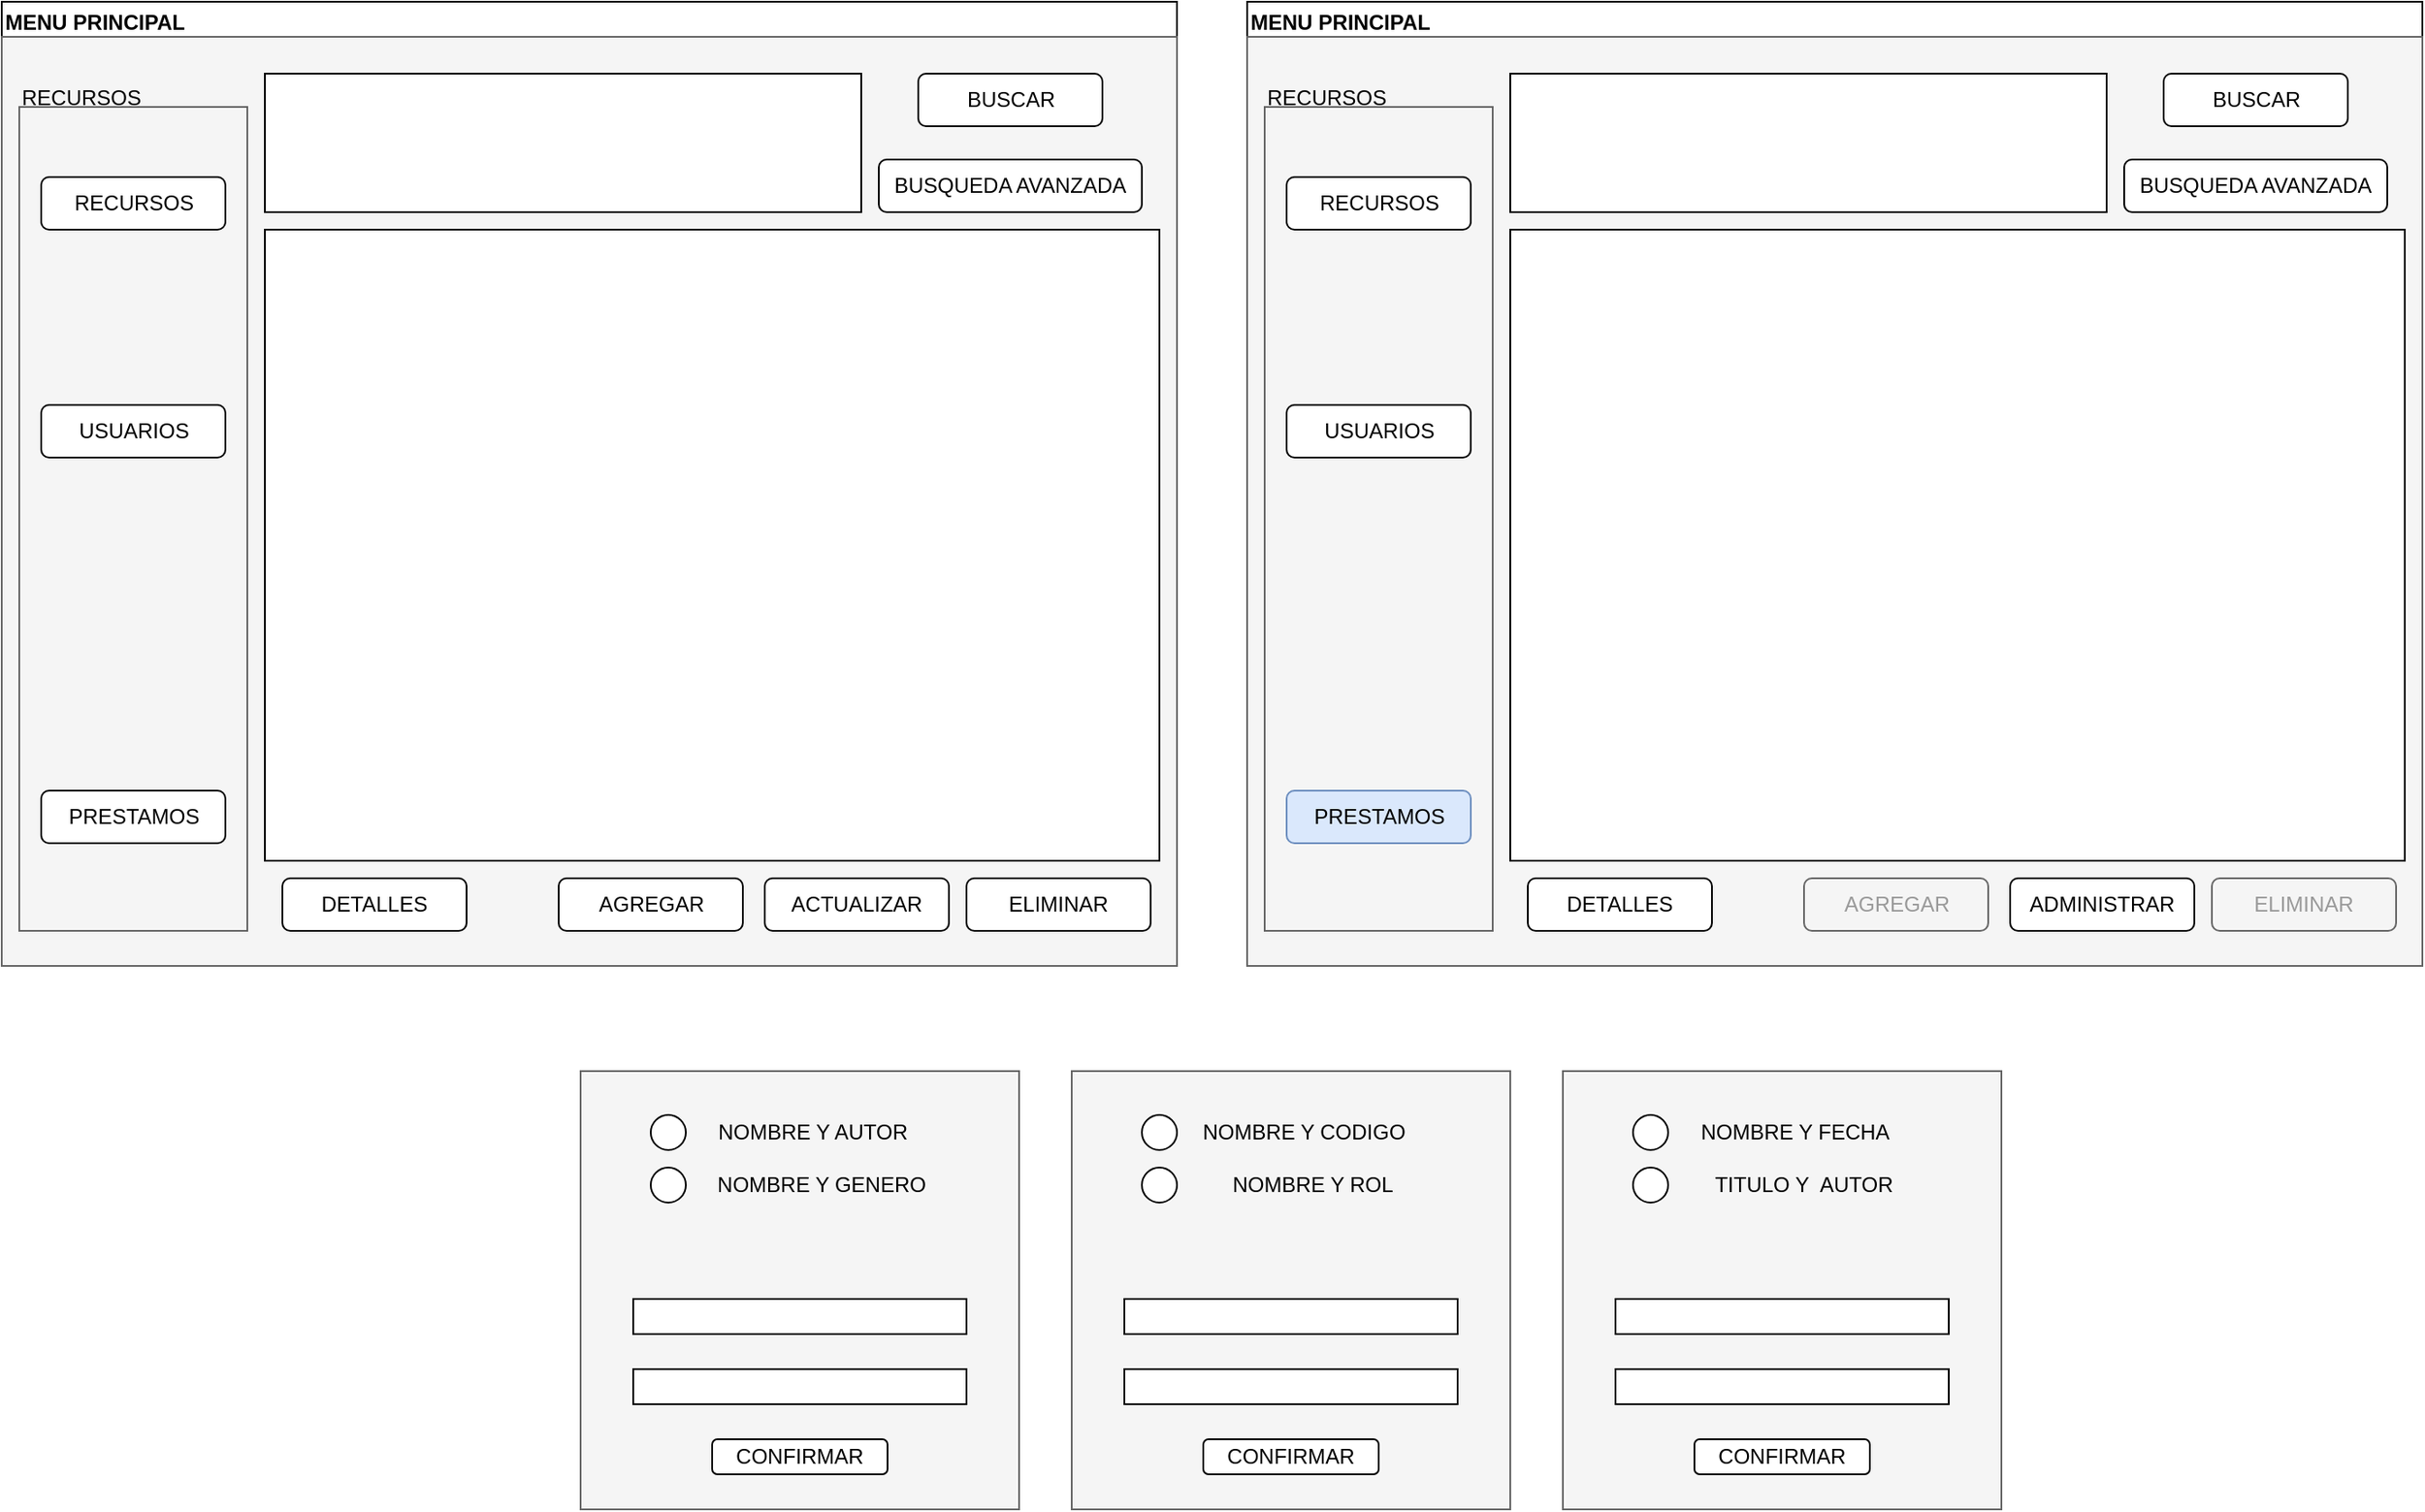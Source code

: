 <mxfile version="21.3.6" type="github" pages="4">
  <diagram name="Page-1" id="p2y-8rMxKkZ-Jx49MLJK">
    <mxGraphModel dx="1257" dy="691" grid="1" gridSize="10" guides="1" tooltips="1" connect="1" arrows="1" fold="1" page="1" pageScale="1" pageWidth="850" pageHeight="1100" math="0" shadow="0">
      <root>
        <mxCell id="0" />
        <mxCell id="1" parent="0" />
        <mxCell id="e1R8pwsaagZ0zd5Eg1Rm-1" value="MENU PRINCIPAL" style="swimlane;whiteSpace=wrap;html=1;align=left;" parent="1" vertex="1">
          <mxGeometry x="70" y="20" width="670" height="550" as="geometry" />
        </mxCell>
        <mxCell id="aypvbv0kZrJhzijsHqxg-4" value="" style="rounded=0;whiteSpace=wrap;html=1;fillColor=#f5f5f5;fontColor=#333333;strokeColor=#666666;" parent="e1R8pwsaagZ0zd5Eg1Rm-1" vertex="1">
          <mxGeometry y="20" width="670" height="530" as="geometry" />
        </mxCell>
        <mxCell id="e1R8pwsaagZ0zd5Eg1Rm-2" value="ELIMINAR" style="rounded=1;whiteSpace=wrap;html=1;" parent="e1R8pwsaagZ0zd5Eg1Rm-1" vertex="1">
          <mxGeometry x="550" y="500" width="105" height="30" as="geometry" />
        </mxCell>
        <mxCell id="r7KntZtO0pOSMeHBkpcZ-13" value="BUSQUEDA AVANZADA" style="rounded=1;whiteSpace=wrap;html=1;" parent="e1R8pwsaagZ0zd5Eg1Rm-1" vertex="1">
          <mxGeometry x="500" y="90" width="150" height="30" as="geometry" />
        </mxCell>
        <mxCell id="r7KntZtO0pOSMeHBkpcZ-11" value="BUSCAR" style="rounded=1;whiteSpace=wrap;html=1;" parent="e1R8pwsaagZ0zd5Eg1Rm-1" vertex="1">
          <mxGeometry x="522.5" y="41" width="105" height="30" as="geometry" />
        </mxCell>
        <mxCell id="e1R8pwsaagZ0zd5Eg1Rm-3" value="RECURSOS" style="text;html=1;align=center;verticalAlign=middle;resizable=0;points=[];autosize=1;strokeColor=none;fillColor=none;" parent="e1R8pwsaagZ0zd5Eg1Rm-1" vertex="1">
          <mxGeometry y="40" width="90" height="30" as="geometry" />
        </mxCell>
        <mxCell id="aypvbv0kZrJhzijsHqxg-1" value="" style="rounded=0;whiteSpace=wrap;html=1;" parent="e1R8pwsaagZ0zd5Eg1Rm-1" vertex="1">
          <mxGeometry x="150" y="41" width="340" height="79" as="geometry" />
        </mxCell>
        <mxCell id="aypvbv0kZrJhzijsHqxg-3" value="" style="rounded=0;whiteSpace=wrap;html=1;fillColor=#f5f5f5;fontColor=#333333;strokeColor=#666666;" parent="e1R8pwsaagZ0zd5Eg1Rm-1" vertex="1">
          <mxGeometry x="10" y="60" width="130" height="470" as="geometry" />
        </mxCell>
        <mxCell id="r7KntZtO0pOSMeHBkpcZ-10" value="PRESTAMOS" style="rounded=1;whiteSpace=wrap;html=1;" parent="e1R8pwsaagZ0zd5Eg1Rm-1" vertex="1">
          <mxGeometry x="22.5" y="450" width="105" height="30" as="geometry" />
        </mxCell>
        <mxCell id="r7KntZtO0pOSMeHBkpcZ-9" value="USUARIOS" style="rounded=1;whiteSpace=wrap;html=1;" parent="e1R8pwsaagZ0zd5Eg1Rm-1" vertex="1">
          <mxGeometry x="22.5" y="230" width="105" height="30" as="geometry" />
        </mxCell>
        <mxCell id="r7KntZtO0pOSMeHBkpcZ-8" value="RECURSOS" style="rounded=1;whiteSpace=wrap;html=1;" parent="e1R8pwsaagZ0zd5Eg1Rm-1" vertex="1">
          <mxGeometry x="22.5" y="100" width="105" height="30" as="geometry" />
        </mxCell>
        <mxCell id="r7KntZtO0pOSMeHBkpcZ-15" value="DETALLES" style="rounded=1;whiteSpace=wrap;html=1;" parent="1" vertex="1">
          <mxGeometry x="230" y="520" width="105" height="30" as="geometry" />
        </mxCell>
        <mxCell id="r7KntZtO0pOSMeHBkpcZ-16" value="AGREGAR" style="rounded=1;whiteSpace=wrap;html=1;" parent="1" vertex="1">
          <mxGeometry x="387.5" y="520" width="105" height="30" as="geometry" />
        </mxCell>
        <mxCell id="r7KntZtO0pOSMeHBkpcZ-17" value="ACTUALIZAR" style="rounded=1;whiteSpace=wrap;html=1;" parent="1" vertex="1">
          <mxGeometry x="505" y="520" width="105" height="30" as="geometry" />
        </mxCell>
        <mxCell id="cbf3JY-b_ZTc0W4On7gm-1" value="" style="whiteSpace=wrap;html=1;aspect=fixed;fillColor=#f5f5f5;fontColor=#333333;strokeColor=#666666;" parent="1" vertex="1">
          <mxGeometry x="400" y="630" width="250" height="250" as="geometry" />
        </mxCell>
        <mxCell id="cbf3JY-b_ZTc0W4On7gm-2" value="" style="ellipse;whiteSpace=wrap;html=1;aspect=fixed;" parent="1" vertex="1">
          <mxGeometry x="440" y="655" width="20" height="20" as="geometry" />
        </mxCell>
        <mxCell id="cbf3JY-b_ZTc0W4On7gm-3" value="" style="ellipse;whiteSpace=wrap;html=1;aspect=fixed;" parent="1" vertex="1">
          <mxGeometry x="440" y="685" width="20" height="20" as="geometry" />
        </mxCell>
        <mxCell id="cbf3JY-b_ZTc0W4On7gm-4" value="NOMBRE Y AUTOR" style="text;html=1;strokeColor=none;fillColor=none;align=center;verticalAlign=middle;whiteSpace=wrap;rounded=0;" parent="1" vertex="1">
          <mxGeometry x="455" y="650" width="155" height="30" as="geometry" />
        </mxCell>
        <mxCell id="cbf3JY-b_ZTc0W4On7gm-5" value="NOMBRE Y GENERO" style="text;html=1;strokeColor=none;fillColor=none;align=center;verticalAlign=middle;whiteSpace=wrap;rounded=0;" parent="1" vertex="1">
          <mxGeometry x="460" y="680" width="155" height="30" as="geometry" />
        </mxCell>
        <mxCell id="cbf3JY-b_ZTc0W4On7gm-9" value="" style="rounded=0;whiteSpace=wrap;html=1;" parent="1" vertex="1">
          <mxGeometry x="430" y="760" width="190" height="20" as="geometry" />
        </mxCell>
        <mxCell id="cbf3JY-b_ZTc0W4On7gm-10" value="" style="rounded=0;whiteSpace=wrap;html=1;" parent="1" vertex="1">
          <mxGeometry x="430" y="800" width="190" height="20" as="geometry" />
        </mxCell>
        <mxCell id="cbf3JY-b_ZTc0W4On7gm-11" value="CONFIRMAR" style="rounded=1;whiteSpace=wrap;html=1;" parent="1" vertex="1">
          <mxGeometry x="475" y="840" width="100" height="20" as="geometry" />
        </mxCell>
        <mxCell id="cbf3JY-b_ZTc0W4On7gm-12" value="" style="whiteSpace=wrap;html=1;aspect=fixed;fillColor=#f5f5f5;fontColor=#333333;strokeColor=#666666;" parent="1" vertex="1">
          <mxGeometry x="680" y="630" width="250" height="250" as="geometry" />
        </mxCell>
        <mxCell id="cbf3JY-b_ZTc0W4On7gm-13" value="" style="ellipse;whiteSpace=wrap;html=1;aspect=fixed;" parent="1" vertex="1">
          <mxGeometry x="720" y="655" width="20" height="20" as="geometry" />
        </mxCell>
        <mxCell id="cbf3JY-b_ZTc0W4On7gm-14" value="" style="ellipse;whiteSpace=wrap;html=1;aspect=fixed;" parent="1" vertex="1">
          <mxGeometry x="720" y="685" width="20" height="20" as="geometry" />
        </mxCell>
        <mxCell id="cbf3JY-b_ZTc0W4On7gm-15" value="NOMBRE Y CODIGO" style="text;html=1;strokeColor=none;fillColor=none;align=center;verticalAlign=middle;whiteSpace=wrap;rounded=0;" parent="1" vertex="1">
          <mxGeometry x="735" y="650" width="155" height="30" as="geometry" />
        </mxCell>
        <mxCell id="cbf3JY-b_ZTc0W4On7gm-16" value="NOMBRE Y ROL" style="text;html=1;strokeColor=none;fillColor=none;align=center;verticalAlign=middle;whiteSpace=wrap;rounded=0;" parent="1" vertex="1">
          <mxGeometry x="740" y="680" width="155" height="30" as="geometry" />
        </mxCell>
        <mxCell id="cbf3JY-b_ZTc0W4On7gm-17" value="" style="rounded=0;whiteSpace=wrap;html=1;" parent="1" vertex="1">
          <mxGeometry x="710" y="760" width="190" height="20" as="geometry" />
        </mxCell>
        <mxCell id="cbf3JY-b_ZTc0W4On7gm-18" value="" style="rounded=0;whiteSpace=wrap;html=1;" parent="1" vertex="1">
          <mxGeometry x="710" y="800" width="190" height="20" as="geometry" />
        </mxCell>
        <mxCell id="cbf3JY-b_ZTc0W4On7gm-19" value="CONFIRMAR" style="rounded=1;whiteSpace=wrap;html=1;" parent="1" vertex="1">
          <mxGeometry x="755" y="840" width="100" height="20" as="geometry" />
        </mxCell>
        <mxCell id="cbf3JY-b_ZTc0W4On7gm-20" value="" style="whiteSpace=wrap;html=1;aspect=fixed;fillColor=#f5f5f5;fontColor=#333333;strokeColor=#666666;" parent="1" vertex="1">
          <mxGeometry x="960" y="630" width="250" height="250" as="geometry" />
        </mxCell>
        <mxCell id="cbf3JY-b_ZTc0W4On7gm-21" value="" style="ellipse;whiteSpace=wrap;html=1;aspect=fixed;" parent="1" vertex="1">
          <mxGeometry x="1000" y="655" width="20" height="20" as="geometry" />
        </mxCell>
        <mxCell id="cbf3JY-b_ZTc0W4On7gm-22" value="" style="ellipse;whiteSpace=wrap;html=1;aspect=fixed;" parent="1" vertex="1">
          <mxGeometry x="1000" y="685" width="20" height="20" as="geometry" />
        </mxCell>
        <mxCell id="cbf3JY-b_ZTc0W4On7gm-23" value="NOMBRE Y FECHA" style="text;html=1;strokeColor=none;fillColor=none;align=center;verticalAlign=middle;whiteSpace=wrap;rounded=0;" parent="1" vertex="1">
          <mxGeometry x="1015" y="650" width="155" height="30" as="geometry" />
        </mxCell>
        <mxCell id="cbf3JY-b_ZTc0W4On7gm-24" value="TITULO Y&amp;nbsp; AUTOR" style="text;html=1;strokeColor=none;fillColor=none;align=center;verticalAlign=middle;whiteSpace=wrap;rounded=0;" parent="1" vertex="1">
          <mxGeometry x="1020" y="680" width="155" height="30" as="geometry" />
        </mxCell>
        <mxCell id="cbf3JY-b_ZTc0W4On7gm-25" value="" style="rounded=0;whiteSpace=wrap;html=1;" parent="1" vertex="1">
          <mxGeometry x="990" y="760" width="190" height="20" as="geometry" />
        </mxCell>
        <mxCell id="cbf3JY-b_ZTc0W4On7gm-26" value="" style="rounded=0;whiteSpace=wrap;html=1;" parent="1" vertex="1">
          <mxGeometry x="990" y="800" width="190" height="20" as="geometry" />
        </mxCell>
        <mxCell id="cbf3JY-b_ZTc0W4On7gm-27" value="CONFIRMAR" style="rounded=1;whiteSpace=wrap;html=1;" parent="1" vertex="1">
          <mxGeometry x="1035" y="840" width="100" height="20" as="geometry" />
        </mxCell>
        <mxCell id="aypvbv0kZrJhzijsHqxg-2" value="" style="rounded=0;whiteSpace=wrap;html=1;" parent="1" vertex="1">
          <mxGeometry x="220" y="150" width="510" height="360" as="geometry" />
        </mxCell>
        <mxCell id="Ot8lNoe0lopg4TvYlZFK-1" value="MENU PRINCIPAL" style="swimlane;whiteSpace=wrap;html=1;align=left;" vertex="1" parent="1">
          <mxGeometry x="780" y="20" width="670" height="550" as="geometry" />
        </mxCell>
        <mxCell id="Ot8lNoe0lopg4TvYlZFK-2" value="" style="rounded=0;whiteSpace=wrap;html=1;fillColor=#f5f5f5;fontColor=#333333;strokeColor=#666666;" vertex="1" parent="Ot8lNoe0lopg4TvYlZFK-1">
          <mxGeometry y="20" width="670" height="530" as="geometry" />
        </mxCell>
        <mxCell id="Ot8lNoe0lopg4TvYlZFK-3" value="&lt;font color=&quot;#999999&quot;&gt;ELIMINAR&lt;/font&gt;" style="rounded=1;whiteSpace=wrap;html=1;fillColor=#f5f5f5;fontColor=#333333;strokeColor=#666666;" vertex="1" parent="Ot8lNoe0lopg4TvYlZFK-1">
          <mxGeometry x="550" y="500" width="105" height="30" as="geometry" />
        </mxCell>
        <mxCell id="Ot8lNoe0lopg4TvYlZFK-4" value="BUSQUEDA AVANZADA" style="rounded=1;whiteSpace=wrap;html=1;" vertex="1" parent="Ot8lNoe0lopg4TvYlZFK-1">
          <mxGeometry x="500" y="90" width="150" height="30" as="geometry" />
        </mxCell>
        <mxCell id="Ot8lNoe0lopg4TvYlZFK-5" value="BUSCAR" style="rounded=1;whiteSpace=wrap;html=1;" vertex="1" parent="Ot8lNoe0lopg4TvYlZFK-1">
          <mxGeometry x="522.5" y="41" width="105" height="30" as="geometry" />
        </mxCell>
        <mxCell id="Ot8lNoe0lopg4TvYlZFK-6" value="RECURSOS" style="text;html=1;align=center;verticalAlign=middle;resizable=0;points=[];autosize=1;strokeColor=none;fillColor=none;" vertex="1" parent="Ot8lNoe0lopg4TvYlZFK-1">
          <mxGeometry y="40" width="90" height="30" as="geometry" />
        </mxCell>
        <mxCell id="Ot8lNoe0lopg4TvYlZFK-7" value="" style="rounded=0;whiteSpace=wrap;html=1;" vertex="1" parent="Ot8lNoe0lopg4TvYlZFK-1">
          <mxGeometry x="150" y="41" width="340" height="79" as="geometry" />
        </mxCell>
        <mxCell id="Ot8lNoe0lopg4TvYlZFK-8" value="" style="rounded=0;whiteSpace=wrap;html=1;fillColor=#f5f5f5;fontColor=#333333;strokeColor=#666666;" vertex="1" parent="Ot8lNoe0lopg4TvYlZFK-1">
          <mxGeometry x="10" y="60" width="130" height="470" as="geometry" />
        </mxCell>
        <mxCell id="Ot8lNoe0lopg4TvYlZFK-9" value="PRESTAMOS" style="rounded=1;whiteSpace=wrap;html=1;fillColor=#dae8fc;strokeColor=#6c8ebf;" vertex="1" parent="Ot8lNoe0lopg4TvYlZFK-1">
          <mxGeometry x="22.5" y="450" width="105" height="30" as="geometry" />
        </mxCell>
        <mxCell id="Ot8lNoe0lopg4TvYlZFK-10" value="USUARIOS" style="rounded=1;whiteSpace=wrap;html=1;" vertex="1" parent="Ot8lNoe0lopg4TvYlZFK-1">
          <mxGeometry x="22.5" y="230" width="105" height="30" as="geometry" />
        </mxCell>
        <mxCell id="Ot8lNoe0lopg4TvYlZFK-11" value="RECURSOS" style="rounded=1;whiteSpace=wrap;html=1;" vertex="1" parent="Ot8lNoe0lopg4TvYlZFK-1">
          <mxGeometry x="22.5" y="100" width="105" height="30" as="geometry" />
        </mxCell>
        <mxCell id="Ot8lNoe0lopg4TvYlZFK-12" value="DETALLES" style="rounded=1;whiteSpace=wrap;html=1;" vertex="1" parent="1">
          <mxGeometry x="940" y="520" width="105" height="30" as="geometry" />
        </mxCell>
        <mxCell id="Ot8lNoe0lopg4TvYlZFK-13" value="&lt;font color=&quot;#999999&quot;&gt;AGREGAR&lt;/font&gt;" style="rounded=1;whiteSpace=wrap;html=1;fillColor=#f5f5f5;fontColor=#333333;strokeColor=#666666;" vertex="1" parent="1">
          <mxGeometry x="1097.5" y="520" width="105" height="30" as="geometry" />
        </mxCell>
        <mxCell id="Ot8lNoe0lopg4TvYlZFK-14" value="ADMINISTRAR" style="rounded=1;whiteSpace=wrap;html=1;" vertex="1" parent="1">
          <mxGeometry x="1215" y="520" width="105" height="30" as="geometry" />
        </mxCell>
        <mxCell id="Ot8lNoe0lopg4TvYlZFK-15" value="" style="rounded=0;whiteSpace=wrap;html=1;" vertex="1" parent="1">
          <mxGeometry x="930" y="150" width="510" height="360" as="geometry" />
        </mxCell>
      </root>
    </mxGraphModel>
  </diagram>
  <diagram id="Cwyx7qdMEw64Erm2g7AV" name="Página-2">
    <mxGraphModel dx="603" dy="790" grid="1" gridSize="10" guides="1" tooltips="1" connect="1" arrows="1" fold="1" page="1" pageScale="1" pageWidth="1169" pageHeight="827" math="0" shadow="0">
      <root>
        <mxCell id="0" />
        <mxCell id="1" parent="0" />
        <mxCell id="kxKO_Qey3Hu4dv2K8GUY-10" value="AGREGAR RECURSO" style="swimlane;whiteSpace=wrap;html=1;align=left;" parent="1" vertex="1">
          <mxGeometry x="40" y="20" width="440" height="580" as="geometry" />
        </mxCell>
        <mxCell id="D5sINFcptBmj8Q956cNk-6" value="" style="rounded=0;whiteSpace=wrap;html=1;fillColor=#f5f5f5;fontColor=#333333;strokeColor=#666666;" parent="kxKO_Qey3Hu4dv2K8GUY-10" vertex="1">
          <mxGeometry y="20" width="440" height="560" as="geometry" />
        </mxCell>
        <mxCell id="tMp3sEczq6q7P3EdP2Xe-2" value="TITULO:" style="text;html=1;strokeColor=none;fillColor=none;align=center;verticalAlign=middle;whiteSpace=wrap;rounded=0;" parent="kxKO_Qey3Hu4dv2K8GUY-10" vertex="1">
          <mxGeometry x="190" y="100" width="60" height="30" as="geometry" />
        </mxCell>
        <mxCell id="tMp3sEczq6q7P3EdP2Xe-3" value="" style="rounded=0;whiteSpace=wrap;html=1;" parent="kxKO_Qey3Hu4dv2K8GUY-10" vertex="1">
          <mxGeometry x="40" y="130" width="360" height="30" as="geometry" />
        </mxCell>
        <mxCell id="tMp3sEczq6q7P3EdP2Xe-4" value="AUTOR(ES):" style="text;html=1;strokeColor=none;fillColor=none;align=center;verticalAlign=middle;whiteSpace=wrap;rounded=0;" parent="kxKO_Qey3Hu4dv2K8GUY-10" vertex="1">
          <mxGeometry x="190" y="170" width="60" height="30" as="geometry" />
        </mxCell>
        <mxCell id="tMp3sEczq6q7P3EdP2Xe-5" value="" style="rounded=0;whiteSpace=wrap;html=1;" parent="kxKO_Qey3Hu4dv2K8GUY-10" vertex="1">
          <mxGeometry x="40" y="200" width="360" height="30" as="geometry" />
        </mxCell>
        <mxCell id="tMp3sEczq6q7P3EdP2Xe-6" value="GENERO(S):" style="text;html=1;strokeColor=none;fillColor=none;align=center;verticalAlign=middle;whiteSpace=wrap;rounded=0;" parent="kxKO_Qey3Hu4dv2K8GUY-10" vertex="1">
          <mxGeometry x="190" y="283" width="60" height="30" as="geometry" />
        </mxCell>
        <mxCell id="tMp3sEczq6q7P3EdP2Xe-7" value="" style="rounded=0;whiteSpace=wrap;html=1;" parent="kxKO_Qey3Hu4dv2K8GUY-10" vertex="1">
          <mxGeometry x="40" y="313" width="360" height="30" as="geometry" />
        </mxCell>
        <mxCell id="tMp3sEczq6q7P3EdP2Xe-8" value="ISBN:" style="text;html=1;strokeColor=none;fillColor=none;align=center;verticalAlign=middle;whiteSpace=wrap;rounded=0;" parent="kxKO_Qey3Hu4dv2K8GUY-10" vertex="1">
          <mxGeometry x="190" y="30" width="60" height="30" as="geometry" />
        </mxCell>
        <mxCell id="tMp3sEczq6q7P3EdP2Xe-9" value="" style="rounded=0;whiteSpace=wrap;html=1;" parent="kxKO_Qey3Hu4dv2K8GUY-10" vertex="1">
          <mxGeometry x="40" y="60" width="360" height="30" as="geometry" />
        </mxCell>
        <mxCell id="tMp3sEczq6q7P3EdP2Xe-11" value="" style="rounded=0;whiteSpace=wrap;html=1;" parent="kxKO_Qey3Hu4dv2K8GUY-10" vertex="1">
          <mxGeometry x="40" y="240" width="360" height="30" as="geometry" />
        </mxCell>
        <mxCell id="tMp3sEczq6q7P3EdP2Xe-13" value="" style="rounded=0;whiteSpace=wrap;html=1;" parent="kxKO_Qey3Hu4dv2K8GUY-10" vertex="1">
          <mxGeometry x="40" y="350" width="360" height="30" as="geometry" />
        </mxCell>
        <mxCell id="kxKO_Qey3Hu4dv2K8GUY-8" value="CANCELAR" style="rounded=1;whiteSpace=wrap;html=1;" parent="kxKO_Qey3Hu4dv2K8GUY-10" vertex="1">
          <mxGeometry x="290" y="520" width="105" height="30" as="geometry" />
        </mxCell>
        <mxCell id="kxKO_Qey3Hu4dv2K8GUY-7" value="AGREGAR" style="rounded=1;whiteSpace=wrap;html=1;" parent="kxKO_Qey3Hu4dv2K8GUY-10" vertex="1">
          <mxGeometry x="40" y="520" width="105" height="30" as="geometry" />
        </mxCell>
        <mxCell id="D5sINFcptBmj8Q956cNk-3" value="ÁREAS DE CONOCIMIENTO:" style="text;html=1;strokeColor=none;fillColor=none;align=center;verticalAlign=middle;whiteSpace=wrap;rounded=0;" parent="kxKO_Qey3Hu4dv2K8GUY-10" vertex="1">
          <mxGeometry x="135" y="394" width="170" height="30" as="geometry" />
        </mxCell>
        <mxCell id="D5sINFcptBmj8Q956cNk-4" value="" style="rounded=0;whiteSpace=wrap;html=1;" parent="kxKO_Qey3Hu4dv2K8GUY-10" vertex="1">
          <mxGeometry x="40" y="424" width="360" height="30" as="geometry" />
        </mxCell>
        <mxCell id="D5sINFcptBmj8Q956cNk-5" value="" style="rounded=0;whiteSpace=wrap;html=1;" parent="kxKO_Qey3Hu4dv2K8GUY-10" vertex="1">
          <mxGeometry x="40" y="461" width="360" height="30" as="geometry" />
        </mxCell>
        <mxCell id="tMp3sEczq6q7P3EdP2Xe-14" value="EDITAR RECURSO" style="swimlane;whiteSpace=wrap;html=1;align=left;" parent="1" vertex="1">
          <mxGeometry x="620" y="20" width="440" height="540" as="geometry" />
        </mxCell>
        <mxCell id="D5sINFcptBmj8Q956cNk-7" value="" style="rounded=0;whiteSpace=wrap;html=1;fillColor=#f5f5f5;fontColor=#333333;strokeColor=#666666;" parent="tMp3sEczq6q7P3EdP2Xe-14" vertex="1">
          <mxGeometry y="20" width="440" height="520" as="geometry" />
        </mxCell>
        <mxCell id="tMp3sEczq6q7P3EdP2Xe-17" value="TITULO:" style="text;html=1;strokeColor=none;fillColor=none;align=center;verticalAlign=middle;whiteSpace=wrap;rounded=0;" parent="tMp3sEczq6q7P3EdP2Xe-14" vertex="1">
          <mxGeometry x="20" y="60" width="60" height="30" as="geometry" />
        </mxCell>
        <mxCell id="tMp3sEczq6q7P3EdP2Xe-18" value="" style="rounded=0;whiteSpace=wrap;html=1;" parent="tMp3sEczq6q7P3EdP2Xe-14" vertex="1">
          <mxGeometry x="90" y="60" width="320" height="30" as="geometry" />
        </mxCell>
        <mxCell id="tMp3sEczq6q7P3EdP2Xe-19" value="&lt;font style=&quot;font-size: 13px;&quot;&gt;Autor/es&lt;/font&gt;" style="text;html=1;strokeColor=none;fillColor=none;align=left;verticalAlign=middle;whiteSpace=wrap;rounded=0;" parent="tMp3sEczq6q7P3EdP2Xe-14" vertex="1">
          <mxGeometry x="90" y="212.5" width="60" height="30" as="geometry" />
        </mxCell>
        <mxCell id="tMp3sEczq6q7P3EdP2Xe-21" value="&lt;font style=&quot;font-size: 13px;&quot;&gt;Genero/s&lt;/font&gt;" style="text;html=1;strokeColor=none;fillColor=none;align=left;verticalAlign=middle;whiteSpace=wrap;rounded=0;" parent="tMp3sEczq6q7P3EdP2Xe-14" vertex="1">
          <mxGeometry x="90" y="257.5" width="60" height="30" as="geometry" />
        </mxCell>
        <mxCell id="tMp3sEczq6q7P3EdP2Xe-22" value="" style="rounded=0;whiteSpace=wrap;html=1;" parent="tMp3sEczq6q7P3EdP2Xe-14" vertex="1">
          <mxGeometry x="180" y="207.5" width="230" height="132.5" as="geometry" />
        </mxCell>
        <mxCell id="tMp3sEczq6q7P3EdP2Xe-23" value="ISBN:" style="text;html=1;strokeColor=none;fillColor=none;align=center;verticalAlign=middle;whiteSpace=wrap;rounded=0;" parent="tMp3sEczq6q7P3EdP2Xe-14" vertex="1">
          <mxGeometry x="20" y="110" width="60" height="30" as="geometry" />
        </mxCell>
        <mxCell id="tMp3sEczq6q7P3EdP2Xe-24" value="" style="rounded=0;whiteSpace=wrap;html=1;" parent="tMp3sEczq6q7P3EdP2Xe-14" vertex="1">
          <mxGeometry x="90" y="110" width="320" height="30" as="geometry" />
        </mxCell>
        <mxCell id="tMp3sEczq6q7P3EdP2Xe-28" value="" style="rounded=0;whiteSpace=wrap;html=1;" parent="tMp3sEczq6q7P3EdP2Xe-14" vertex="1">
          <mxGeometry x="180" y="425" width="230" height="30" as="geometry" />
        </mxCell>
        <mxCell id="DvP-O4u890_XS0A_rCz8-2" value="" style="ellipse;whiteSpace=wrap;html=1;aspect=fixed;" parent="tMp3sEczq6q7P3EdP2Xe-14" vertex="1">
          <mxGeometry x="60" y="217.5" width="20" height="20" as="geometry" />
        </mxCell>
        <mxCell id="DvP-O4u890_XS0A_rCz8-1" value="" style="ellipse;whiteSpace=wrap;html=1;aspect=fixed;" parent="tMp3sEczq6q7P3EdP2Xe-14" vertex="1">
          <mxGeometry x="60" y="262.5" width="20" height="20" as="geometry" />
        </mxCell>
        <mxCell id="DvP-O4u890_XS0A_rCz8-5" value="" style="ellipse;whiteSpace=wrap;html=1;aspect=fixed;" parent="tMp3sEczq6q7P3EdP2Xe-14" vertex="1">
          <mxGeometry x="60" y="302.5" width="20" height="20" as="geometry" />
        </mxCell>
        <mxCell id="DvP-O4u890_XS0A_rCz8-6" value="&lt;font style=&quot;font-size: 13px;&quot;&gt;Área/s&lt;/font&gt;" style="text;html=1;strokeColor=none;fillColor=none;align=left;verticalAlign=middle;whiteSpace=wrap;rounded=0;" parent="tMp3sEczq6q7P3EdP2Xe-14" vertex="1">
          <mxGeometry x="90" y="297.5" width="60" height="30" as="geometry" />
        </mxCell>
        <mxCell id="tMp3sEczq6q7P3EdP2Xe-15" value="EDITAR" style="rounded=1;whiteSpace=wrap;html=1;" parent="tMp3sEczq6q7P3EdP2Xe-14" vertex="1">
          <mxGeometry x="90" y="480" width="105" height="30" as="geometry" />
        </mxCell>
        <mxCell id="tMp3sEczq6q7P3EdP2Xe-16" value="VOLVER" style="rounded=1;whiteSpace=wrap;html=1;" parent="tMp3sEczq6q7P3EdP2Xe-14" vertex="1">
          <mxGeometry x="250" y="480" width="105" height="30" as="geometry" />
        </mxCell>
        <mxCell id="DvP-O4u890_XS0A_rCz8-7" value="Modificar" style="rounded=1;whiteSpace=wrap;html=1;" parent="tMp3sEczq6q7P3EdP2Xe-14" vertex="1">
          <mxGeometry x="30" y="425" width="105" height="30" as="geometry" />
        </mxCell>
      </root>
    </mxGraphModel>
  </diagram>
  <diagram id="3fzRjlfBtVM848RwXECG" name="Página-3">
    <mxGraphModel dx="479" dy="474" grid="1" gridSize="10" guides="1" tooltips="1" connect="1" arrows="1" fold="1" page="1" pageScale="1" pageWidth="1169" pageHeight="827" math="0" shadow="0">
      <root>
        <mxCell id="0" />
        <mxCell id="1" parent="0" />
        <mxCell id="4e3hcNfKod3oVxeld-Sy-1" value="EDITAR USUARIO" style="swimlane;whiteSpace=wrap;html=1;align=left;" parent="1" vertex="1">
          <mxGeometry x="585" y="40" width="440" height="350" as="geometry" />
        </mxCell>
        <mxCell id="E8qLLrgChFv8CGwv2vVV-2" value="" style="rounded=0;whiteSpace=wrap;html=1;fillColor=#f5f5f5;fontColor=#333333;strokeColor=#666666;" vertex="1" parent="4e3hcNfKod3oVxeld-Sy-1">
          <mxGeometry y="20" width="440" height="330" as="geometry" />
        </mxCell>
        <mxCell id="4e3hcNfKod3oVxeld-Sy-2" value="EDITAR" style="rounded=1;whiteSpace=wrap;html=1;" parent="4e3hcNfKod3oVxeld-Sy-1" vertex="1">
          <mxGeometry x="47.5" y="280" width="105" height="30" as="geometry" />
        </mxCell>
        <mxCell id="4e3hcNfKod3oVxeld-Sy-3" value="CANCELAR" style="rounded=1;whiteSpace=wrap;html=1;" parent="4e3hcNfKod3oVxeld-Sy-1" vertex="1">
          <mxGeometry x="285" y="280" width="105" height="30" as="geometry" />
        </mxCell>
        <mxCell id="4e3hcNfKod3oVxeld-Sy-4" value="NOMBRE:" style="text;html=1;strokeColor=none;fillColor=none;align=left;verticalAlign=middle;whiteSpace=wrap;rounded=0;" parent="4e3hcNfKod3oVxeld-Sy-1" vertex="1">
          <mxGeometry x="40" y="40" width="60" height="30" as="geometry" />
        </mxCell>
        <mxCell id="4e3hcNfKod3oVxeld-Sy-5" value="" style="rounded=0;whiteSpace=wrap;html=1;" parent="4e3hcNfKod3oVxeld-Sy-1" vertex="1">
          <mxGeometry x="140" y="40" width="230" height="30" as="geometry" />
        </mxCell>
        <mxCell id="4e3hcNfKod3oVxeld-Sy-6" value="CODIGO:&amp;nbsp;" style="text;html=1;strokeColor=none;fillColor=none;align=left;verticalAlign=middle;whiteSpace=wrap;rounded=0;" parent="4e3hcNfKod3oVxeld-Sy-1" vertex="1">
          <mxGeometry x="40" y="100" width="60" height="30" as="geometry" />
        </mxCell>
        <mxCell id="4e3hcNfKod3oVxeld-Sy-7" value="" style="rounded=0;whiteSpace=wrap;html=1;" parent="4e3hcNfKod3oVxeld-Sy-1" vertex="1">
          <mxGeometry x="180" y="100" width="190" height="30" as="geometry" />
        </mxCell>
        <mxCell id="_hPYEQlc5iR2hV76cgkD-1" value="TOPO DE USUARIO:" style="text;html=1;strokeColor=none;fillColor=none;align=left;verticalAlign=middle;whiteSpace=wrap;rounded=0;" parent="4e3hcNfKod3oVxeld-Sy-1" vertex="1">
          <mxGeometry x="40" y="160" width="120" height="30" as="geometry" />
        </mxCell>
        <mxCell id="_hPYEQlc5iR2hV76cgkD-2" value="" style="rounded=0;whiteSpace=wrap;html=1;" parent="4e3hcNfKod3oVxeld-Sy-1" vertex="1">
          <mxGeometry x="180" y="160" width="190" height="30" as="geometry" />
        </mxCell>
        <mxCell id="_hPYEQlc5iR2hV76cgkD-3" value="ESTADO:" style="text;html=1;strokeColor=none;fillColor=none;align=left;verticalAlign=middle;whiteSpace=wrap;rounded=0;" parent="4e3hcNfKod3oVxeld-Sy-1" vertex="1">
          <mxGeometry x="40" y="210" width="120" height="30" as="geometry" />
        </mxCell>
        <mxCell id="_hPYEQlc5iR2hV76cgkD-4" value="" style="rounded=0;whiteSpace=wrap;html=1;align=left;" parent="4e3hcNfKod3oVxeld-Sy-1" vertex="1">
          <mxGeometry x="180" y="220" width="190" height="25" as="geometry" />
        </mxCell>
        <mxCell id="_hPYEQlc5iR2hV76cgkD-5" value="" style="html=1;shadow=0;dashed=0;align=center;verticalAlign=middle;shape=mxgraph.arrows2.arrow;dy=0.6;dx=40;direction=south;notch=0;" parent="4e3hcNfKod3oVxeld-Sy-1" vertex="1">
          <mxGeometry x="355" y="222.5" width="10" height="20" as="geometry" />
        </mxCell>
        <mxCell id="4e3hcNfKod3oVxeld-Sy-32" value="AGREGAR USUARIO" style="swimlane;whiteSpace=wrap;html=1;align=left;" parent="1" vertex="1">
          <mxGeometry x="50" y="40" width="440" height="260" as="geometry" />
        </mxCell>
        <mxCell id="E8qLLrgChFv8CGwv2vVV-1" value="" style="rounded=0;whiteSpace=wrap;html=1;fillColor=#f5f5f5;fontColor=#333333;strokeColor=#666666;" vertex="1" parent="4e3hcNfKod3oVxeld-Sy-32">
          <mxGeometry y="20" width="440" height="240" as="geometry" />
        </mxCell>
        <mxCell id="4e3hcNfKod3oVxeld-Sy-33" value="AGREGAR" style="rounded=1;whiteSpace=wrap;html=1;" parent="4e3hcNfKod3oVxeld-Sy-32" vertex="1">
          <mxGeometry x="60" y="40" width="105" height="30" as="geometry" />
        </mxCell>
        <mxCell id="4e3hcNfKod3oVxeld-Sy-34" value="CANCELAR" style="rounded=1;whiteSpace=wrap;html=1;" parent="4e3hcNfKod3oVxeld-Sy-32" vertex="1">
          <mxGeometry x="271" y="40" width="105" height="30" as="geometry" />
        </mxCell>
        <mxCell id="4e3hcNfKod3oVxeld-Sy-35" value="NOMBRE:" style="text;html=1;strokeColor=none;fillColor=none;align=center;verticalAlign=middle;whiteSpace=wrap;rounded=0;" parent="4e3hcNfKod3oVxeld-Sy-32" vertex="1">
          <mxGeometry x="180" y="90" width="60" height="30" as="geometry" />
        </mxCell>
        <mxCell id="4e3hcNfKod3oVxeld-Sy-36" value="" style="rounded=0;whiteSpace=wrap;html=1;" parent="4e3hcNfKod3oVxeld-Sy-32" vertex="1">
          <mxGeometry x="40" y="120" width="360" height="30" as="geometry" />
        </mxCell>
        <mxCell id="4e3hcNfKod3oVxeld-Sy-37" value="ROL:" style="text;html=1;strokeColor=none;fillColor=none;align=center;verticalAlign=middle;whiteSpace=wrap;rounded=0;" parent="4e3hcNfKod3oVxeld-Sy-32" vertex="1">
          <mxGeometry x="180" y="160" width="60" height="30" as="geometry" />
        </mxCell>
        <mxCell id="4e3hcNfKod3oVxeld-Sy-38" value="" style="rounded=0;whiteSpace=wrap;html=1;" parent="4e3hcNfKod3oVxeld-Sy-32" vertex="1">
          <mxGeometry x="40" y="190" width="360" height="30" as="geometry" />
        </mxCell>
      </root>
    </mxGraphModel>
  </diagram>
  <diagram id="CErLLbU1nIDpDUmmBic5" name="Página-4">
    <mxGraphModel dx="479" dy="474" grid="1" gridSize="10" guides="1" tooltips="1" connect="1" arrows="1" fold="1" page="1" pageScale="1" pageWidth="1169" pageHeight="827" math="0" shadow="0">
      <root>
        <mxCell id="0" />
        <mxCell id="1" parent="0" />
        <mxCell id="Y20iW41o2ZZWx6zLnu7h-1" value="ADMINISTRAR PRESTAMOS" style="swimlane;whiteSpace=wrap;html=1;align=left;" parent="1" vertex="1">
          <mxGeometry x="480" y="30" width="370" height="320" as="geometry" />
        </mxCell>
        <mxCell id="Eg2VfLWW7AP5_7lq2KhQ-1" value="" style="rounded=0;whiteSpace=wrap;html=1;fillColor=#f5f5f5;fontColor=#333333;strokeColor=#666666;" vertex="1" parent="Y20iW41o2ZZWx6zLnu7h-1">
          <mxGeometry y="20" width="370" height="300" as="geometry" />
        </mxCell>
        <mxCell id="Y20iW41o2ZZWx6zLnu7h-2" value="CONFIRMAR" style="rounded=1;whiteSpace=wrap;html=1;" parent="Y20iW41o2ZZWx6zLnu7h-1" vertex="1">
          <mxGeometry x="52.5" y="240" width="105" height="30" as="geometry" />
        </mxCell>
        <mxCell id="Y20iW41o2ZZWx6zLnu7h-6" value="PRÉSTAMO" style="text;html=1;strokeColor=none;fillColor=none;align=center;verticalAlign=middle;whiteSpace=wrap;rounded=0;" parent="Y20iW41o2ZZWx6zLnu7h-1" vertex="1">
          <mxGeometry x="-20" y="30" width="160" height="30" as="geometry" />
        </mxCell>
        <mxCell id="Y20iW41o2ZZWx6zLnu7h-8" value="VOLVER" style="rounded=1;whiteSpace=wrap;html=1;" parent="Y20iW41o2ZZWx6zLnu7h-1" vertex="1">
          <mxGeometry x="212.5" y="240" width="105" height="30" as="geometry" />
        </mxCell>
        <mxCell id="1y2_DNcTl_-BcHoMFtcH-1" value="DEVOLUCIÓN" style="text;html=1;strokeColor=none;fillColor=none;align=center;verticalAlign=middle;whiteSpace=wrap;rounded=0;" parent="Y20iW41o2ZZWx6zLnu7h-1" vertex="1">
          <mxGeometry x="70" y="30" width="160" height="30" as="geometry" />
        </mxCell>
        <mxCell id="1y2_DNcTl_-BcHoMFtcH-2" value="" style="endArrow=none;html=1;rounded=0;" parent="Y20iW41o2ZZWx6zLnu7h-1" edge="1">
          <mxGeometry width="50" height="50" relative="1" as="geometry">
            <mxPoint x="20" y="70" as="sourcePoint" />
            <mxPoint x="360" y="70" as="targetPoint" />
            <Array as="points" />
          </mxGeometry>
        </mxCell>
        <mxCell id="1y2_DNcTl_-BcHoMFtcH-3" value="" style="endArrow=none;html=1;rounded=0;strokeWidth=2;" parent="Y20iW41o2ZZWx6zLnu7h-1" edge="1">
          <mxGeometry width="50" height="50" relative="1" as="geometry">
            <mxPoint x="105" y="70" as="sourcePoint" />
            <mxPoint x="105" y="70" as="targetPoint" />
            <Array as="points">
              <mxPoint x="195" y="70" />
            </Array>
          </mxGeometry>
        </mxCell>
        <mxCell id="LAOX9X6BorgNHLki5w8Z-1" value="Usuarios" style="text;html=1;strokeColor=none;fillColor=none;align=left;verticalAlign=middle;whiteSpace=wrap;rounded=0;" parent="Y20iW41o2ZZWx6zLnu7h-1" vertex="1">
          <mxGeometry x="72.5" y="120" width="120" height="30" as="geometry" />
        </mxCell>
        <mxCell id="LAOX9X6BorgNHLki5w8Z-2" value="&amp;nbsp;Item" style="rounded=0;whiteSpace=wrap;html=1;align=left;" parent="Y20iW41o2ZZWx6zLnu7h-1" vertex="1">
          <mxGeometry x="50" y="160" width="110" height="25" as="geometry" />
        </mxCell>
        <mxCell id="4cDoMv_3yeulJ_CzXetW-1" value="" style="html=1;shadow=0;dashed=0;align=center;verticalAlign=middle;shape=mxgraph.arrows2.arrow;dy=0.6;dx=40;direction=south;notch=0;" parent="Y20iW41o2ZZWx6zLnu7h-1" vertex="1">
          <mxGeometry x="140" y="162.5" width="10" height="20" as="geometry" />
        </mxCell>
        <mxCell id="4cDoMv_3yeulJ_CzXetW-3" value="Recursos Prestados" style="text;html=1;strokeColor=none;fillColor=none;align=left;verticalAlign=middle;whiteSpace=wrap;rounded=0;" parent="Y20iW41o2ZZWx6zLnu7h-1" vertex="1">
          <mxGeometry x="205" y="120" width="120" height="30" as="geometry" />
        </mxCell>
        <mxCell id="4cDoMv_3yeulJ_CzXetW-4" value="&amp;nbsp;Item" style="rounded=0;whiteSpace=wrap;html=1;align=left;" parent="Y20iW41o2ZZWx6zLnu7h-1" vertex="1">
          <mxGeometry x="210" y="160" width="110" height="25" as="geometry" />
        </mxCell>
        <mxCell id="4cDoMv_3yeulJ_CzXetW-5" value="" style="html=1;shadow=0;dashed=0;align=center;verticalAlign=middle;shape=mxgraph.arrows2.arrow;dy=0.6;dx=40;direction=south;notch=0;" parent="Y20iW41o2ZZWx6zLnu7h-1" vertex="1">
          <mxGeometry x="300" y="162.5" width="10" height="20" as="geometry" />
        </mxCell>
        <mxCell id="4cDoMv_3yeulJ_CzXetW-6" value="ADMINISTRAR PRESTAMOS" style="swimlane;whiteSpace=wrap;html=1;align=left;" parent="1" vertex="1">
          <mxGeometry x="60" y="30" width="370" height="320" as="geometry" />
        </mxCell>
        <mxCell id="anFDGpNqrip4CgQvszu0-1" value="" style="rounded=0;whiteSpace=wrap;html=1;fillColor=#f5f5f5;fontColor=#333333;strokeColor=#666666;" vertex="1" parent="4cDoMv_3yeulJ_CzXetW-6">
          <mxGeometry y="20" width="370" height="300" as="geometry" />
        </mxCell>
        <mxCell id="4cDoMv_3yeulJ_CzXetW-7" value="CONFIRMAR" style="rounded=1;whiteSpace=wrap;html=1;" parent="4cDoMv_3yeulJ_CzXetW-6" vertex="1">
          <mxGeometry x="52.5" y="240" width="105" height="30" as="geometry" />
        </mxCell>
        <mxCell id="4cDoMv_3yeulJ_CzXetW-8" value="PRÉSTAMO" style="text;html=1;strokeColor=none;fillColor=none;align=center;verticalAlign=middle;whiteSpace=wrap;rounded=0;" parent="4cDoMv_3yeulJ_CzXetW-6" vertex="1">
          <mxGeometry x="-20" y="30" width="160" height="30" as="geometry" />
        </mxCell>
        <mxCell id="4cDoMv_3yeulJ_CzXetW-9" value="VOLVER" style="rounded=1;whiteSpace=wrap;html=1;" parent="4cDoMv_3yeulJ_CzXetW-6" vertex="1">
          <mxGeometry x="212.5" y="240" width="105" height="30" as="geometry" />
        </mxCell>
        <mxCell id="4cDoMv_3yeulJ_CzXetW-10" value="DEVOLUCIÓN" style="text;html=1;strokeColor=none;fillColor=none;align=center;verticalAlign=middle;whiteSpace=wrap;rounded=0;" parent="4cDoMv_3yeulJ_CzXetW-6" vertex="1">
          <mxGeometry x="70" y="30" width="160" height="30" as="geometry" />
        </mxCell>
        <mxCell id="4cDoMv_3yeulJ_CzXetW-11" value="" style="endArrow=none;html=1;rounded=0;" parent="4cDoMv_3yeulJ_CzXetW-6" edge="1">
          <mxGeometry width="50" height="50" relative="1" as="geometry">
            <mxPoint x="20" y="70" as="sourcePoint" />
            <mxPoint x="360" y="70" as="targetPoint" />
            <Array as="points" />
          </mxGeometry>
        </mxCell>
        <mxCell id="4cDoMv_3yeulJ_CzXetW-12" value="" style="endArrow=none;html=1;rounded=0;strokeWidth=2;" parent="4cDoMv_3yeulJ_CzXetW-6" edge="1">
          <mxGeometry width="50" height="50" relative="1" as="geometry">
            <mxPoint x="20" y="70" as="sourcePoint" />
            <mxPoint x="100" y="70" as="targetPoint" />
          </mxGeometry>
        </mxCell>
        <mxCell id="4cDoMv_3yeulJ_CzXetW-13" value="Usuarios" style="text;html=1;strokeColor=none;fillColor=none;align=left;verticalAlign=middle;whiteSpace=wrap;rounded=0;" parent="4cDoMv_3yeulJ_CzXetW-6" vertex="1">
          <mxGeometry x="72.5" y="120" width="120" height="30" as="geometry" />
        </mxCell>
        <mxCell id="4cDoMv_3yeulJ_CzXetW-14" value="&amp;nbsp;Item" style="rounded=0;whiteSpace=wrap;html=1;align=left;" parent="4cDoMv_3yeulJ_CzXetW-6" vertex="1">
          <mxGeometry x="50" y="160" width="110" height="25" as="geometry" />
        </mxCell>
        <mxCell id="4cDoMv_3yeulJ_CzXetW-15" value="" style="html=1;shadow=0;dashed=0;align=center;verticalAlign=middle;shape=mxgraph.arrows2.arrow;dy=0.6;dx=40;direction=south;notch=0;" parent="4cDoMv_3yeulJ_CzXetW-6" vertex="1">
          <mxGeometry x="140" y="162.5" width="10" height="20" as="geometry" />
        </mxCell>
        <mxCell id="4cDoMv_3yeulJ_CzXetW-16" value="Recursos Disponibles" style="text;html=1;strokeColor=none;fillColor=none;align=left;verticalAlign=middle;whiteSpace=wrap;rounded=0;" parent="4cDoMv_3yeulJ_CzXetW-6" vertex="1">
          <mxGeometry x="205" y="120" width="120" height="30" as="geometry" />
        </mxCell>
        <mxCell id="4cDoMv_3yeulJ_CzXetW-17" value="&amp;nbsp;Item" style="rounded=0;whiteSpace=wrap;html=1;align=left;" parent="4cDoMv_3yeulJ_CzXetW-6" vertex="1">
          <mxGeometry x="210" y="160" width="110" height="25" as="geometry" />
        </mxCell>
        <mxCell id="4cDoMv_3yeulJ_CzXetW-18" value="" style="html=1;shadow=0;dashed=0;align=center;verticalAlign=middle;shape=mxgraph.arrows2.arrow;dy=0.6;dx=40;direction=south;notch=0;" parent="4cDoMv_3yeulJ_CzXetW-6" vertex="1">
          <mxGeometry x="300" y="162.5" width="10" height="20" as="geometry" />
        </mxCell>
      </root>
    </mxGraphModel>
  </diagram>
</mxfile>

